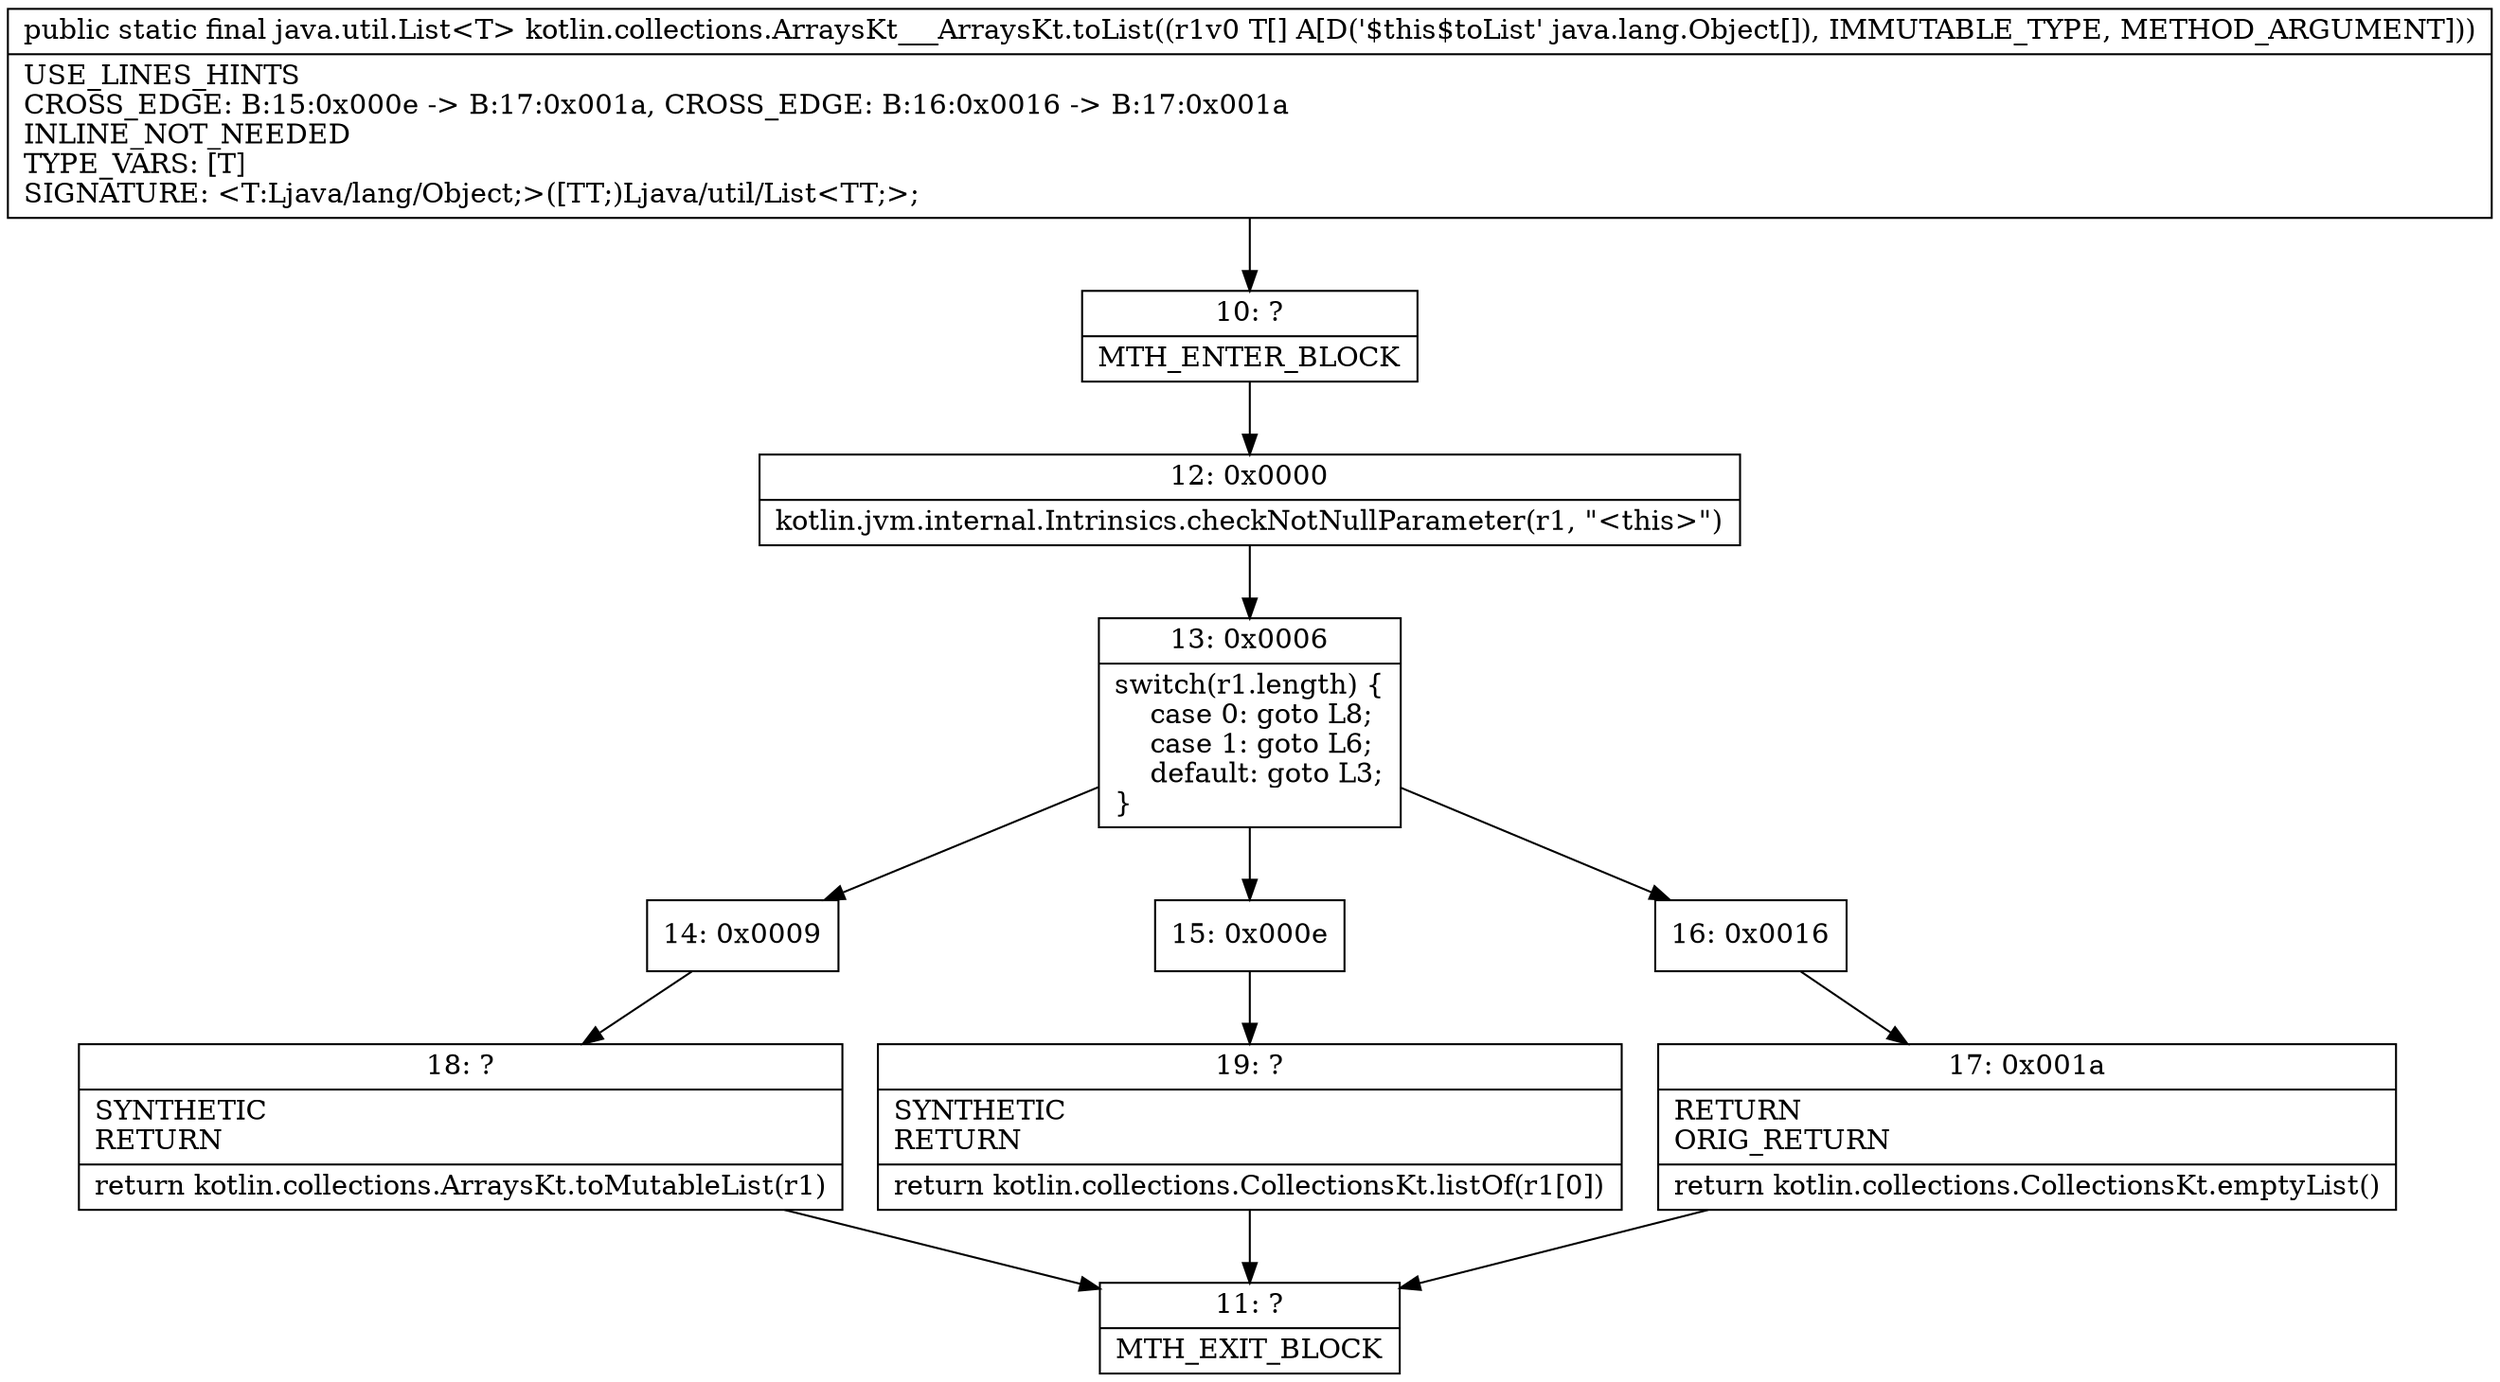 digraph "CFG forkotlin.collections.ArraysKt___ArraysKt.toList([Ljava\/lang\/Object;)Ljava\/util\/List;" {
Node_10 [shape=record,label="{10\:\ ?|MTH_ENTER_BLOCK\l}"];
Node_12 [shape=record,label="{12\:\ 0x0000|kotlin.jvm.internal.Intrinsics.checkNotNullParameter(r1, \"\<this\>\")\l}"];
Node_13 [shape=record,label="{13\:\ 0x0006|switch(r1.length) \{\l    case 0: goto L8;\l    case 1: goto L6;\l    default: goto L3;\l\}\l}"];
Node_14 [shape=record,label="{14\:\ 0x0009}"];
Node_18 [shape=record,label="{18\:\ ?|SYNTHETIC\lRETURN\l|return kotlin.collections.ArraysKt.toMutableList(r1)\l}"];
Node_11 [shape=record,label="{11\:\ ?|MTH_EXIT_BLOCK\l}"];
Node_15 [shape=record,label="{15\:\ 0x000e}"];
Node_19 [shape=record,label="{19\:\ ?|SYNTHETIC\lRETURN\l|return kotlin.collections.CollectionsKt.listOf(r1[0])\l}"];
Node_16 [shape=record,label="{16\:\ 0x0016}"];
Node_17 [shape=record,label="{17\:\ 0x001a|RETURN\lORIG_RETURN\l|return kotlin.collections.CollectionsKt.emptyList()\l}"];
MethodNode[shape=record,label="{public static final java.util.List\<T\> kotlin.collections.ArraysKt___ArraysKt.toList((r1v0 T[] A[D('$this$toList' java.lang.Object[]), IMMUTABLE_TYPE, METHOD_ARGUMENT]))  | USE_LINES_HINTS\lCROSS_EDGE: B:15:0x000e \-\> B:17:0x001a, CROSS_EDGE: B:16:0x0016 \-\> B:17:0x001a\lINLINE_NOT_NEEDED\lTYPE_VARS: [T]\lSIGNATURE: \<T:Ljava\/lang\/Object;\>([TT;)Ljava\/util\/List\<TT;\>;\l}"];
MethodNode -> Node_10;Node_10 -> Node_12;
Node_12 -> Node_13;
Node_13 -> Node_14;
Node_13 -> Node_15;
Node_13 -> Node_16;
Node_14 -> Node_18;
Node_18 -> Node_11;
Node_15 -> Node_19;
Node_19 -> Node_11;
Node_16 -> Node_17;
Node_17 -> Node_11;
}

